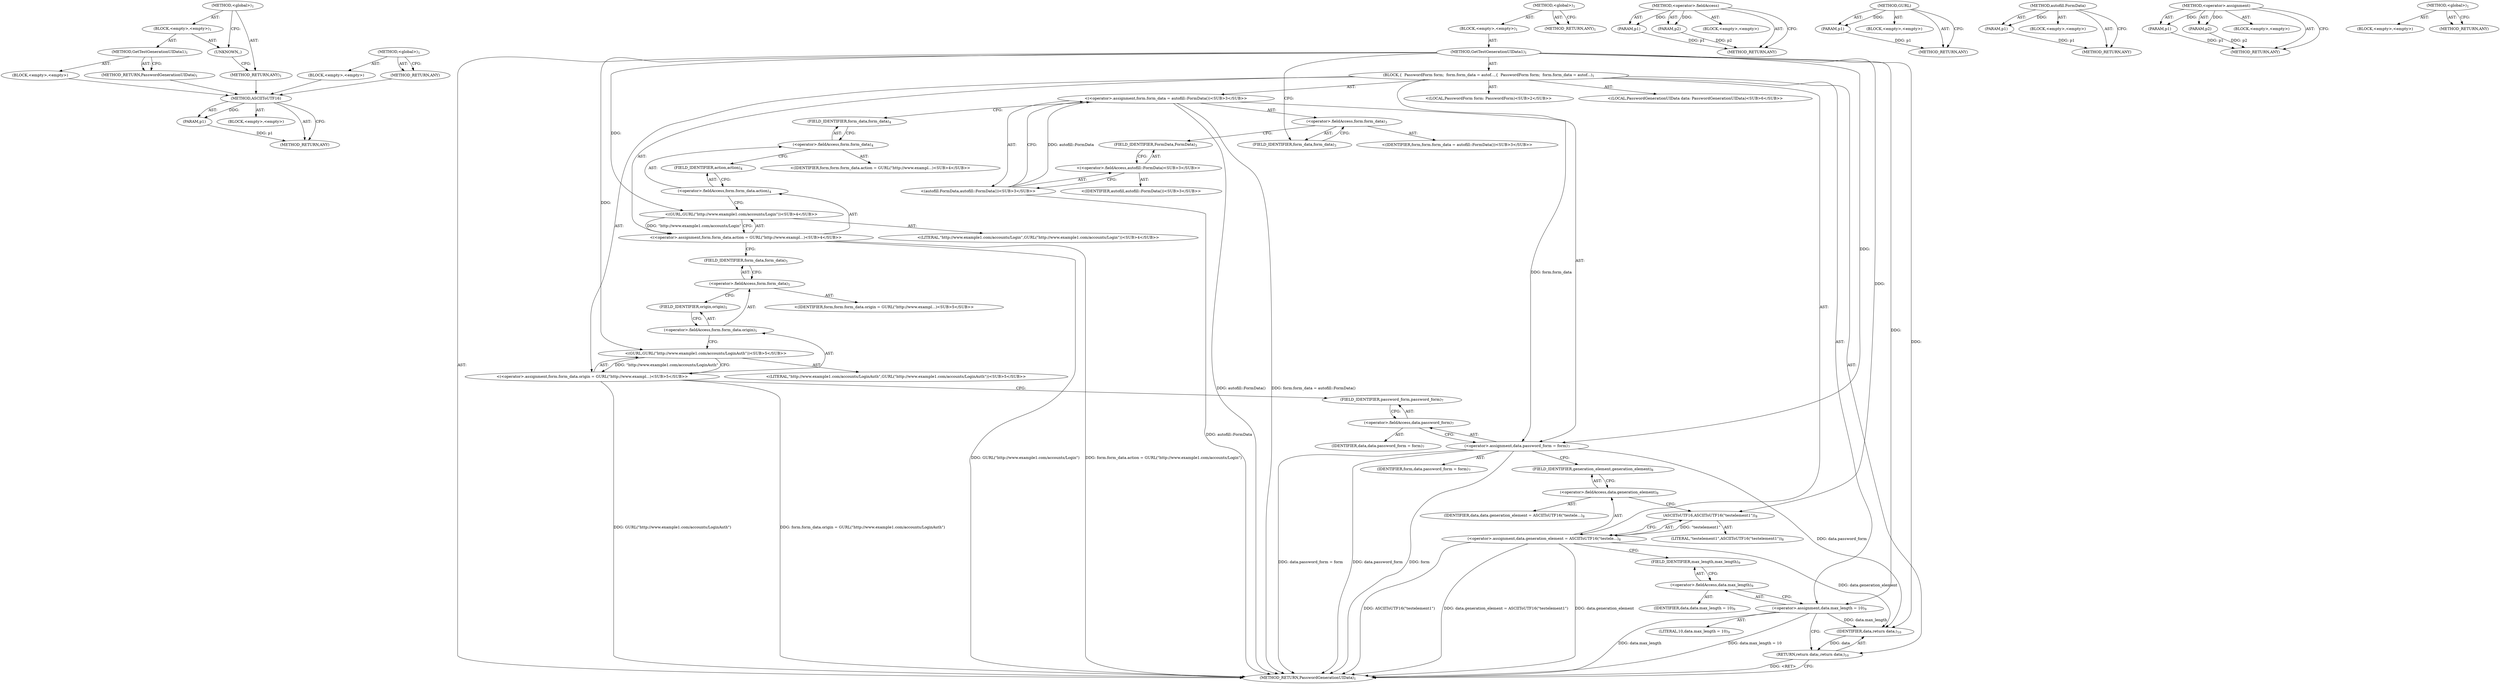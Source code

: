 digraph "&lt;global&gt;" {
vulnerable_99 [label=<(METHOD,ASCIIToUTF16)>];
vulnerable_100 [label=<(PARAM,p1)>];
vulnerable_101 [label=<(BLOCK,&lt;empty&gt;,&lt;empty&gt;)>];
vulnerable_102 [label=<(METHOD_RETURN,ANY)>];
vulnerable_6 [label=<(METHOD,&lt;global&gt;)<SUB>1</SUB>>];
vulnerable_7 [label=<(BLOCK,&lt;empty&gt;,&lt;empty&gt;)<SUB>1</SUB>>];
vulnerable_8 [label=<(METHOD,GetTestGenerationUIData1)<SUB>1</SUB>>];
vulnerable_9 [label=<(BLOCK,{
  PasswordForm form;
  form.form_data = autof...,{
  PasswordForm form;
  form.form_data = autof...)<SUB>1</SUB>>];
vulnerable_10 [label="<(LOCAL,PasswordForm form: PasswordForm)<SUB>2</SUB>>"];
vulnerable_11 [label="<(&lt;operator&gt;.assignment,form.form_data = autofill::FormData())<SUB>3</SUB>>"];
vulnerable_12 [label=<(&lt;operator&gt;.fieldAccess,form.form_data)<SUB>3</SUB>>];
vulnerable_13 [label="<(IDENTIFIER,form,form.form_data = autofill::FormData())<SUB>3</SUB>>"];
vulnerable_14 [label=<(FIELD_IDENTIFIER,form_data,form_data)<SUB>3</SUB>>];
vulnerable_15 [label="<(autofill.FormData,autofill::FormData())<SUB>3</SUB>>"];
vulnerable_16 [label="<(&lt;operator&gt;.fieldAccess,autofill::FormData)<SUB>3</SUB>>"];
vulnerable_17 [label="<(IDENTIFIER,autofill,autofill::FormData())<SUB>3</SUB>>"];
vulnerable_18 [label=<(FIELD_IDENTIFIER,FormData,FormData)<SUB>3</SUB>>];
vulnerable_19 [label="<(&lt;operator&gt;.assignment,form.form_data.action = GURL(&quot;http://www.exampl...)<SUB>4</SUB>>"];
vulnerable_20 [label=<(&lt;operator&gt;.fieldAccess,form.form_data.action)<SUB>4</SUB>>];
vulnerable_21 [label=<(&lt;operator&gt;.fieldAccess,form.form_data)<SUB>4</SUB>>];
vulnerable_22 [label="<(IDENTIFIER,form,form.form_data.action = GURL(&quot;http://www.exampl...)<SUB>4</SUB>>"];
vulnerable_23 [label=<(FIELD_IDENTIFIER,form_data,form_data)<SUB>4</SUB>>];
vulnerable_24 [label=<(FIELD_IDENTIFIER,action,action)<SUB>4</SUB>>];
vulnerable_25 [label="<(GURL,GURL(&quot;http://www.example1.com/accounts/Login&quot;))<SUB>4</SUB>>"];
vulnerable_26 [label="<(LITERAL,&quot;http://www.example1.com/accounts/Login&quot;,GURL(&quot;http://www.example1.com/accounts/Login&quot;))<SUB>4</SUB>>"];
vulnerable_27 [label="<(&lt;operator&gt;.assignment,form.form_data.origin = GURL(&quot;http://www.exampl...)<SUB>5</SUB>>"];
vulnerable_28 [label=<(&lt;operator&gt;.fieldAccess,form.form_data.origin)<SUB>5</SUB>>];
vulnerable_29 [label=<(&lt;operator&gt;.fieldAccess,form.form_data)<SUB>5</SUB>>];
vulnerable_30 [label="<(IDENTIFIER,form,form.form_data.origin = GURL(&quot;http://www.exampl...)<SUB>5</SUB>>"];
vulnerable_31 [label=<(FIELD_IDENTIFIER,form_data,form_data)<SUB>5</SUB>>];
vulnerable_32 [label=<(FIELD_IDENTIFIER,origin,origin)<SUB>5</SUB>>];
vulnerable_33 [label="<(GURL,GURL(&quot;http://www.example1.com/accounts/LoginAuth&quot;))<SUB>5</SUB>>"];
vulnerable_34 [label="<(LITERAL,&quot;http://www.example1.com/accounts/LoginAuth&quot;,GURL(&quot;http://www.example1.com/accounts/LoginAuth&quot;))<SUB>5</SUB>>"];
vulnerable_35 [label="<(LOCAL,PasswordGenerationUIData data: PasswordGenerationUIData)<SUB>6</SUB>>"];
vulnerable_36 [label=<(&lt;operator&gt;.assignment,data.password_form = form)<SUB>7</SUB>>];
vulnerable_37 [label=<(&lt;operator&gt;.fieldAccess,data.password_form)<SUB>7</SUB>>];
vulnerable_38 [label=<(IDENTIFIER,data,data.password_form = form)<SUB>7</SUB>>];
vulnerable_39 [label=<(FIELD_IDENTIFIER,password_form,password_form)<SUB>7</SUB>>];
vulnerable_40 [label=<(IDENTIFIER,form,data.password_form = form)<SUB>7</SUB>>];
vulnerable_41 [label=<(&lt;operator&gt;.assignment,data.generation_element = ASCIIToUTF16(&quot;testele...)<SUB>8</SUB>>];
vulnerable_42 [label=<(&lt;operator&gt;.fieldAccess,data.generation_element)<SUB>8</SUB>>];
vulnerable_43 [label=<(IDENTIFIER,data,data.generation_element = ASCIIToUTF16(&quot;testele...)<SUB>8</SUB>>];
vulnerable_44 [label=<(FIELD_IDENTIFIER,generation_element,generation_element)<SUB>8</SUB>>];
vulnerable_45 [label=<(ASCIIToUTF16,ASCIIToUTF16(&quot;testelement1&quot;))<SUB>8</SUB>>];
vulnerable_46 [label=<(LITERAL,&quot;testelement1&quot;,ASCIIToUTF16(&quot;testelement1&quot;))<SUB>8</SUB>>];
vulnerable_47 [label=<(&lt;operator&gt;.assignment,data.max_length = 10)<SUB>9</SUB>>];
vulnerable_48 [label=<(&lt;operator&gt;.fieldAccess,data.max_length)<SUB>9</SUB>>];
vulnerable_49 [label=<(IDENTIFIER,data,data.max_length = 10)<SUB>9</SUB>>];
vulnerable_50 [label=<(FIELD_IDENTIFIER,max_length,max_length)<SUB>9</SUB>>];
vulnerable_51 [label=<(LITERAL,10,data.max_length = 10)<SUB>9</SUB>>];
vulnerable_52 [label=<(RETURN,return data;,return data;)<SUB>10</SUB>>];
vulnerable_53 [label=<(IDENTIFIER,data,return data;)<SUB>10</SUB>>];
vulnerable_54 [label=<(METHOD_RETURN,PasswordGenerationUIData)<SUB>1</SUB>>];
vulnerable_56 [label=<(METHOD_RETURN,ANY)<SUB>1</SUB>>];
vulnerable_86 [label=<(METHOD,&lt;operator&gt;.fieldAccess)>];
vulnerable_87 [label=<(PARAM,p1)>];
vulnerable_88 [label=<(PARAM,p2)>];
vulnerable_89 [label=<(BLOCK,&lt;empty&gt;,&lt;empty&gt;)>];
vulnerable_90 [label=<(METHOD_RETURN,ANY)>];
vulnerable_95 [label=<(METHOD,GURL)>];
vulnerable_96 [label=<(PARAM,p1)>];
vulnerable_97 [label=<(BLOCK,&lt;empty&gt;,&lt;empty&gt;)>];
vulnerable_98 [label=<(METHOD_RETURN,ANY)>];
vulnerable_91 [label=<(METHOD,autofill.FormData)>];
vulnerable_92 [label=<(PARAM,p1)>];
vulnerable_93 [label=<(BLOCK,&lt;empty&gt;,&lt;empty&gt;)>];
vulnerable_94 [label=<(METHOD_RETURN,ANY)>];
vulnerable_81 [label=<(METHOD,&lt;operator&gt;.assignment)>];
vulnerable_82 [label=<(PARAM,p1)>];
vulnerable_83 [label=<(PARAM,p2)>];
vulnerable_84 [label=<(BLOCK,&lt;empty&gt;,&lt;empty&gt;)>];
vulnerable_85 [label=<(METHOD_RETURN,ANY)>];
vulnerable_75 [label=<(METHOD,&lt;global&gt;)<SUB>1</SUB>>];
vulnerable_76 [label=<(BLOCK,&lt;empty&gt;,&lt;empty&gt;)>];
vulnerable_77 [label=<(METHOD_RETURN,ANY)>];
fixed_6 [label=<(METHOD,&lt;global&gt;)<SUB>1</SUB>>];
fixed_7 [label=<(BLOCK,&lt;empty&gt;,&lt;empty&gt;)<SUB>1</SUB>>];
fixed_8 [label=<(METHOD,GetTestGenerationUIData1)<SUB>1</SUB>>];
fixed_9 [label=<(BLOCK,&lt;empty&gt;,&lt;empty&gt;)>];
fixed_10 [label=<(METHOD_RETURN,PasswordGenerationUIData)<SUB>1</SUB>>];
fixed_12 [label=<(UNKNOWN,,)>];
fixed_13 [label=<(METHOD_RETURN,ANY)<SUB>1</SUB>>];
fixed_22 [label=<(METHOD,&lt;global&gt;)<SUB>1</SUB>>];
fixed_23 [label=<(BLOCK,&lt;empty&gt;,&lt;empty&gt;)>];
fixed_24 [label=<(METHOD_RETURN,ANY)>];
vulnerable_99 -> vulnerable_100  [key=0, label="AST: "];
vulnerable_99 -> vulnerable_100  [key=1, label="DDG: "];
vulnerable_99 -> vulnerable_101  [key=0, label="AST: "];
vulnerable_99 -> vulnerable_102  [key=0, label="AST: "];
vulnerable_99 -> vulnerable_102  [key=1, label="CFG: "];
vulnerable_100 -> vulnerable_102  [key=0, label="DDG: p1"];
vulnerable_6 -> vulnerable_7  [key=0, label="AST: "];
vulnerable_6 -> vulnerable_56  [key=0, label="AST: "];
vulnerable_6 -> vulnerable_56  [key=1, label="CFG: "];
vulnerable_7 -> vulnerable_8  [key=0, label="AST: "];
vulnerable_8 -> vulnerable_9  [key=0, label="AST: "];
vulnerable_8 -> vulnerable_54  [key=0, label="AST: "];
vulnerable_8 -> vulnerable_14  [key=0, label="CFG: "];
vulnerable_8 -> vulnerable_36  [key=0, label="DDG: "];
vulnerable_8 -> vulnerable_47  [key=0, label="DDG: "];
vulnerable_8 -> vulnerable_53  [key=0, label="DDG: "];
vulnerable_8 -> vulnerable_25  [key=0, label="DDG: "];
vulnerable_8 -> vulnerable_33  [key=0, label="DDG: "];
vulnerable_8 -> vulnerable_45  [key=0, label="DDG: "];
vulnerable_9 -> vulnerable_10  [key=0, label="AST: "];
vulnerable_9 -> vulnerable_11  [key=0, label="AST: "];
vulnerable_9 -> vulnerable_19  [key=0, label="AST: "];
vulnerable_9 -> vulnerable_27  [key=0, label="AST: "];
vulnerable_9 -> vulnerable_35  [key=0, label="AST: "];
vulnerable_9 -> vulnerable_36  [key=0, label="AST: "];
vulnerable_9 -> vulnerable_41  [key=0, label="AST: "];
vulnerable_9 -> vulnerable_47  [key=0, label="AST: "];
vulnerable_9 -> vulnerable_52  [key=0, label="AST: "];
vulnerable_11 -> vulnerable_12  [key=0, label="AST: "];
vulnerable_11 -> vulnerable_15  [key=0, label="AST: "];
vulnerable_11 -> vulnerable_23  [key=0, label="CFG: "];
vulnerable_11 -> vulnerable_54  [key=0, label="DDG: autofill::FormData()"];
vulnerable_11 -> vulnerable_54  [key=1, label="DDG: form.form_data = autofill::FormData()"];
vulnerable_11 -> vulnerable_36  [key=0, label="DDG: form.form_data"];
vulnerable_12 -> vulnerable_13  [key=0, label="AST: "];
vulnerable_12 -> vulnerable_14  [key=0, label="AST: "];
vulnerable_12 -> vulnerable_18  [key=0, label="CFG: "];
vulnerable_14 -> vulnerable_12  [key=0, label="CFG: "];
vulnerable_15 -> vulnerable_16  [key=0, label="AST: "];
vulnerable_15 -> vulnerable_11  [key=0, label="CFG: "];
vulnerable_15 -> vulnerable_11  [key=1, label="DDG: autofill::FormData"];
vulnerable_15 -> vulnerable_54  [key=0, label="DDG: autofill::FormData"];
vulnerable_16 -> vulnerable_17  [key=0, label="AST: "];
vulnerable_16 -> vulnerable_18  [key=0, label="AST: "];
vulnerable_16 -> vulnerable_15  [key=0, label="CFG: "];
vulnerable_18 -> vulnerable_16  [key=0, label="CFG: "];
vulnerable_19 -> vulnerable_20  [key=0, label="AST: "];
vulnerable_19 -> vulnerable_25  [key=0, label="AST: "];
vulnerable_19 -> vulnerable_31  [key=0, label="CFG: "];
vulnerable_19 -> vulnerable_54  [key=0, label="DDG: GURL(&quot;http://www.example1.com/accounts/Login&quot;)"];
vulnerable_19 -> vulnerable_54  [key=1, label="DDG: form.form_data.action = GURL(&quot;http://www.example1.com/accounts/Login&quot;)"];
vulnerable_20 -> vulnerable_21  [key=0, label="AST: "];
vulnerable_20 -> vulnerable_24  [key=0, label="AST: "];
vulnerable_20 -> vulnerable_25  [key=0, label="CFG: "];
vulnerable_21 -> vulnerable_22  [key=0, label="AST: "];
vulnerable_21 -> vulnerable_23  [key=0, label="AST: "];
vulnerable_21 -> vulnerable_24  [key=0, label="CFG: "];
vulnerable_23 -> vulnerable_21  [key=0, label="CFG: "];
vulnerable_24 -> vulnerable_20  [key=0, label="CFG: "];
vulnerable_25 -> vulnerable_26  [key=0, label="AST: "];
vulnerable_25 -> vulnerable_19  [key=0, label="CFG: "];
vulnerable_25 -> vulnerable_19  [key=1, label="DDG: &quot;http://www.example1.com/accounts/Login&quot;"];
vulnerable_27 -> vulnerable_28  [key=0, label="AST: "];
vulnerable_27 -> vulnerable_33  [key=0, label="AST: "];
vulnerable_27 -> vulnerable_39  [key=0, label="CFG: "];
vulnerable_27 -> vulnerable_54  [key=0, label="DDG: GURL(&quot;http://www.example1.com/accounts/LoginAuth&quot;)"];
vulnerable_27 -> vulnerable_54  [key=1, label="DDG: form.form_data.origin = GURL(&quot;http://www.example1.com/accounts/LoginAuth&quot;)"];
vulnerable_28 -> vulnerable_29  [key=0, label="AST: "];
vulnerable_28 -> vulnerable_32  [key=0, label="AST: "];
vulnerable_28 -> vulnerable_33  [key=0, label="CFG: "];
vulnerable_29 -> vulnerable_30  [key=0, label="AST: "];
vulnerable_29 -> vulnerable_31  [key=0, label="AST: "];
vulnerable_29 -> vulnerable_32  [key=0, label="CFG: "];
vulnerable_31 -> vulnerable_29  [key=0, label="CFG: "];
vulnerable_32 -> vulnerable_28  [key=0, label="CFG: "];
vulnerable_33 -> vulnerable_34  [key=0, label="AST: "];
vulnerable_33 -> vulnerable_27  [key=0, label="CFG: "];
vulnerable_33 -> vulnerable_27  [key=1, label="DDG: &quot;http://www.example1.com/accounts/LoginAuth&quot;"];
vulnerable_36 -> vulnerable_37  [key=0, label="AST: "];
vulnerable_36 -> vulnerable_40  [key=0, label="AST: "];
vulnerable_36 -> vulnerable_44  [key=0, label="CFG: "];
vulnerable_36 -> vulnerable_54  [key=0, label="DDG: data.password_form"];
vulnerable_36 -> vulnerable_54  [key=1, label="DDG: form"];
vulnerable_36 -> vulnerable_54  [key=2, label="DDG: data.password_form = form"];
vulnerable_36 -> vulnerable_53  [key=0, label="DDG: data.password_form"];
vulnerable_37 -> vulnerable_38  [key=0, label="AST: "];
vulnerable_37 -> vulnerable_39  [key=0, label="AST: "];
vulnerable_37 -> vulnerable_36  [key=0, label="CFG: "];
vulnerable_39 -> vulnerable_37  [key=0, label="CFG: "];
vulnerable_41 -> vulnerable_42  [key=0, label="AST: "];
vulnerable_41 -> vulnerable_45  [key=0, label="AST: "];
vulnerable_41 -> vulnerable_50  [key=0, label="CFG: "];
vulnerable_41 -> vulnerable_54  [key=0, label="DDG: data.generation_element"];
vulnerable_41 -> vulnerable_54  [key=1, label="DDG: ASCIIToUTF16(&quot;testelement1&quot;)"];
vulnerable_41 -> vulnerable_54  [key=2, label="DDG: data.generation_element = ASCIIToUTF16(&quot;testelement1&quot;)"];
vulnerable_41 -> vulnerable_53  [key=0, label="DDG: data.generation_element"];
vulnerable_42 -> vulnerable_43  [key=0, label="AST: "];
vulnerable_42 -> vulnerable_44  [key=0, label="AST: "];
vulnerable_42 -> vulnerable_45  [key=0, label="CFG: "];
vulnerable_44 -> vulnerable_42  [key=0, label="CFG: "];
vulnerable_45 -> vulnerable_46  [key=0, label="AST: "];
vulnerable_45 -> vulnerable_41  [key=0, label="CFG: "];
vulnerable_45 -> vulnerable_41  [key=1, label="DDG: &quot;testelement1&quot;"];
vulnerable_47 -> vulnerable_48  [key=0, label="AST: "];
vulnerable_47 -> vulnerable_51  [key=0, label="AST: "];
vulnerable_47 -> vulnerable_52  [key=0, label="CFG: "];
vulnerable_47 -> vulnerable_54  [key=0, label="DDG: data.max_length"];
vulnerable_47 -> vulnerable_54  [key=1, label="DDG: data.max_length = 10"];
vulnerable_47 -> vulnerable_53  [key=0, label="DDG: data.max_length"];
vulnerable_48 -> vulnerable_49  [key=0, label="AST: "];
vulnerable_48 -> vulnerable_50  [key=0, label="AST: "];
vulnerable_48 -> vulnerable_47  [key=0, label="CFG: "];
vulnerable_50 -> vulnerable_48  [key=0, label="CFG: "];
vulnerable_52 -> vulnerable_53  [key=0, label="AST: "];
vulnerable_52 -> vulnerable_54  [key=0, label="CFG: "];
vulnerable_52 -> vulnerable_54  [key=1, label="DDG: &lt;RET&gt;"];
vulnerable_53 -> vulnerable_52  [key=0, label="DDG: data"];
vulnerable_86 -> vulnerable_87  [key=0, label="AST: "];
vulnerable_86 -> vulnerable_87  [key=1, label="DDG: "];
vulnerable_86 -> vulnerable_89  [key=0, label="AST: "];
vulnerable_86 -> vulnerable_88  [key=0, label="AST: "];
vulnerable_86 -> vulnerable_88  [key=1, label="DDG: "];
vulnerable_86 -> vulnerable_90  [key=0, label="AST: "];
vulnerable_86 -> vulnerable_90  [key=1, label="CFG: "];
vulnerable_87 -> vulnerable_90  [key=0, label="DDG: p1"];
vulnerable_88 -> vulnerable_90  [key=0, label="DDG: p2"];
vulnerable_95 -> vulnerable_96  [key=0, label="AST: "];
vulnerable_95 -> vulnerable_96  [key=1, label="DDG: "];
vulnerable_95 -> vulnerable_97  [key=0, label="AST: "];
vulnerable_95 -> vulnerable_98  [key=0, label="AST: "];
vulnerable_95 -> vulnerable_98  [key=1, label="CFG: "];
vulnerable_96 -> vulnerable_98  [key=0, label="DDG: p1"];
vulnerable_91 -> vulnerable_92  [key=0, label="AST: "];
vulnerable_91 -> vulnerable_92  [key=1, label="DDG: "];
vulnerable_91 -> vulnerable_93  [key=0, label="AST: "];
vulnerable_91 -> vulnerable_94  [key=0, label="AST: "];
vulnerable_91 -> vulnerable_94  [key=1, label="CFG: "];
vulnerable_92 -> vulnerable_94  [key=0, label="DDG: p1"];
vulnerable_81 -> vulnerable_82  [key=0, label="AST: "];
vulnerable_81 -> vulnerable_82  [key=1, label="DDG: "];
vulnerable_81 -> vulnerable_84  [key=0, label="AST: "];
vulnerable_81 -> vulnerable_83  [key=0, label="AST: "];
vulnerable_81 -> vulnerable_83  [key=1, label="DDG: "];
vulnerable_81 -> vulnerable_85  [key=0, label="AST: "];
vulnerable_81 -> vulnerable_85  [key=1, label="CFG: "];
vulnerable_82 -> vulnerable_85  [key=0, label="DDG: p1"];
vulnerable_83 -> vulnerable_85  [key=0, label="DDG: p2"];
vulnerable_75 -> vulnerable_76  [key=0, label="AST: "];
vulnerable_75 -> vulnerable_77  [key=0, label="AST: "];
vulnerable_75 -> vulnerable_77  [key=1, label="CFG: "];
fixed_6 -> fixed_7  [key=0, label="AST: "];
fixed_6 -> fixed_13  [key=0, label="AST: "];
fixed_6 -> fixed_12  [key=0, label="CFG: "];
fixed_7 -> fixed_8  [key=0, label="AST: "];
fixed_7 -> fixed_12  [key=0, label="AST: "];
fixed_8 -> fixed_9  [key=0, label="AST: "];
fixed_8 -> fixed_10  [key=0, label="AST: "];
fixed_8 -> fixed_10  [key=1, label="CFG: "];
fixed_9 -> vulnerable_99  [key=0];
fixed_10 -> vulnerable_99  [key=0];
fixed_12 -> fixed_13  [key=0, label="CFG: "];
fixed_13 -> vulnerable_99  [key=0];
fixed_22 -> fixed_23  [key=0, label="AST: "];
fixed_22 -> fixed_24  [key=0, label="AST: "];
fixed_22 -> fixed_24  [key=1, label="CFG: "];
fixed_23 -> vulnerable_99  [key=0];
fixed_24 -> vulnerable_99  [key=0];
}
